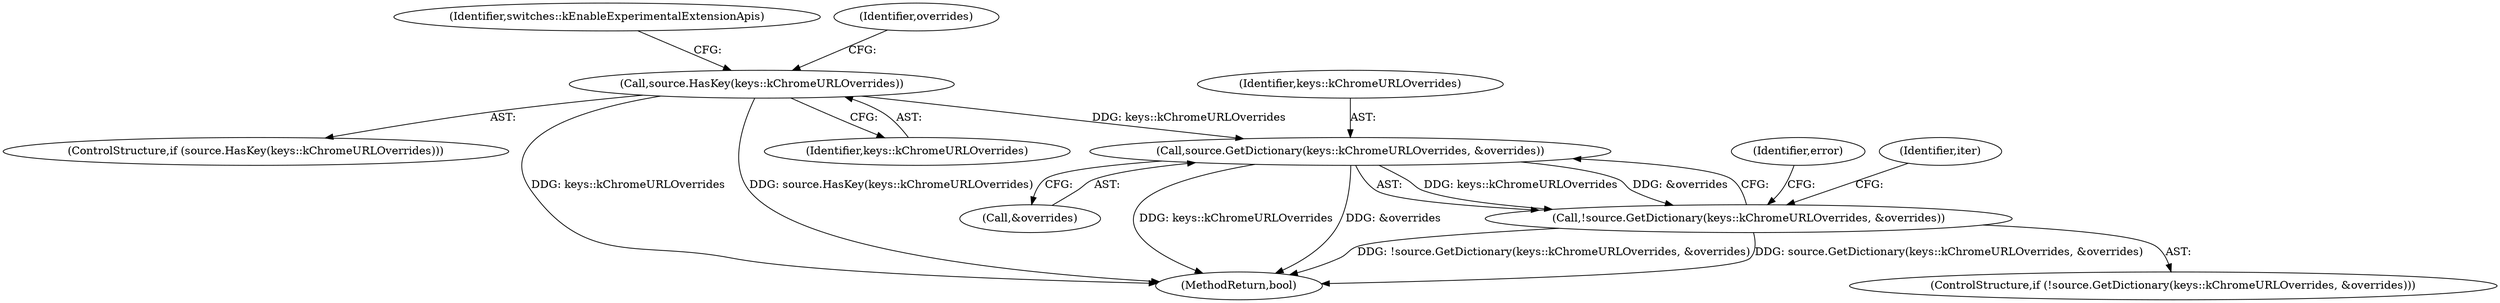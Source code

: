 digraph "0_Chrome_c63f2b7fe4fe2977f858a8e36d5f48db17eff2e7_30@pointer" {
"1001620" [label="(Call,source.GetDictionary(keys::kChromeURLOverrides, &overrides))"];
"1001611" [label="(Call,source.HasKey(keys::kChromeURLOverrides))"];
"1001619" [label="(Call,!source.GetDictionary(keys::kChromeURLOverrides, &overrides))"];
"1001627" [label="(Identifier,error)"];
"1001620" [label="(Call,source.GetDictionary(keys::kChromeURLOverrides, &overrides))"];
"1001622" [label="(Call,&overrides)"];
"1001675" [label="(Identifier,switches::kEnableExperimentalExtensionApis)"];
"1001618" [label="(ControlStructure,if (!source.GetDictionary(keys::kChromeURLOverrides, &overrides)))"];
"1001610" [label="(ControlStructure,if (source.HasKey(keys::kChromeURLOverrides)))"];
"1002448" [label="(MethodReturn,bool)"];
"1001616" [label="(Identifier,overrides)"];
"1001611" [label="(Call,source.HasKey(keys::kChromeURLOverrides))"];
"1001612" [label="(Identifier,keys::kChromeURLOverrides)"];
"1001634" [label="(Identifier,iter)"];
"1001621" [label="(Identifier,keys::kChromeURLOverrides)"];
"1001619" [label="(Call,!source.GetDictionary(keys::kChromeURLOverrides, &overrides))"];
"1001620" -> "1001619"  [label="AST: "];
"1001620" -> "1001622"  [label="CFG: "];
"1001621" -> "1001620"  [label="AST: "];
"1001622" -> "1001620"  [label="AST: "];
"1001619" -> "1001620"  [label="CFG: "];
"1001620" -> "1002448"  [label="DDG: keys::kChromeURLOverrides"];
"1001620" -> "1002448"  [label="DDG: &overrides"];
"1001620" -> "1001619"  [label="DDG: keys::kChromeURLOverrides"];
"1001620" -> "1001619"  [label="DDG: &overrides"];
"1001611" -> "1001620"  [label="DDG: keys::kChromeURLOverrides"];
"1001611" -> "1001610"  [label="AST: "];
"1001611" -> "1001612"  [label="CFG: "];
"1001612" -> "1001611"  [label="AST: "];
"1001616" -> "1001611"  [label="CFG: "];
"1001675" -> "1001611"  [label="CFG: "];
"1001611" -> "1002448"  [label="DDG: keys::kChromeURLOverrides"];
"1001611" -> "1002448"  [label="DDG: source.HasKey(keys::kChromeURLOverrides)"];
"1001619" -> "1001618"  [label="AST: "];
"1001627" -> "1001619"  [label="CFG: "];
"1001634" -> "1001619"  [label="CFG: "];
"1001619" -> "1002448"  [label="DDG: !source.GetDictionary(keys::kChromeURLOverrides, &overrides)"];
"1001619" -> "1002448"  [label="DDG: source.GetDictionary(keys::kChromeURLOverrides, &overrides)"];
}
